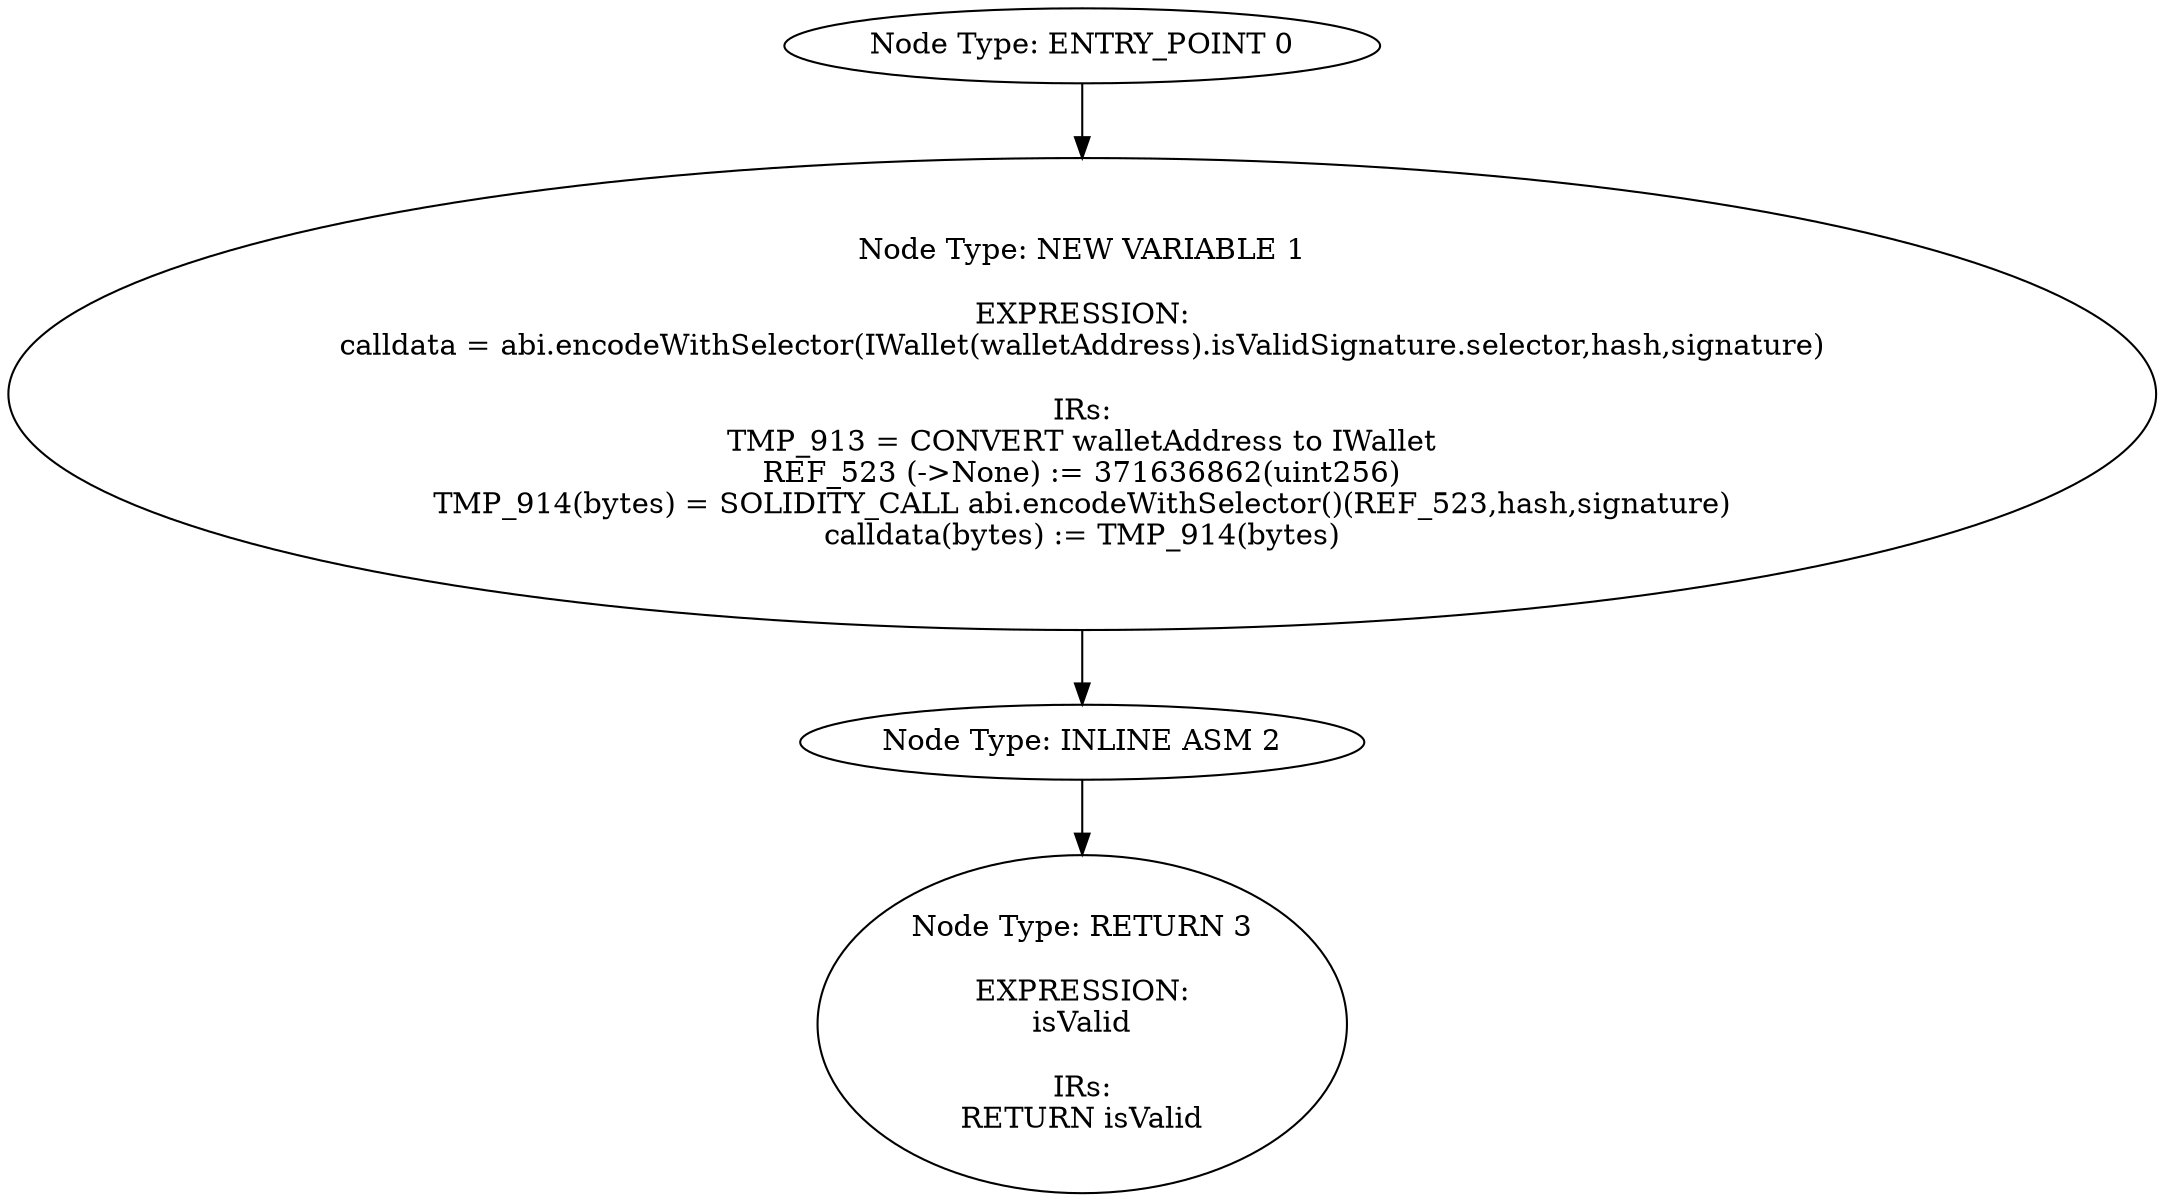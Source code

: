 digraph{
0[label="Node Type: ENTRY_POINT 0
"];
0->1;
1[label="Node Type: NEW VARIABLE 1

EXPRESSION:
calldata = abi.encodeWithSelector(IWallet(walletAddress).isValidSignature.selector,hash,signature)

IRs:
TMP_913 = CONVERT walletAddress to IWallet
REF_523 (->None) := 371636862(uint256)
TMP_914(bytes) = SOLIDITY_CALL abi.encodeWithSelector()(REF_523,hash,signature)
calldata(bytes) := TMP_914(bytes)"];
1->2;
2[label="Node Type: INLINE ASM 2
"];
2->3;
3[label="Node Type: RETURN 3

EXPRESSION:
isValid

IRs:
RETURN isValid"];
}
